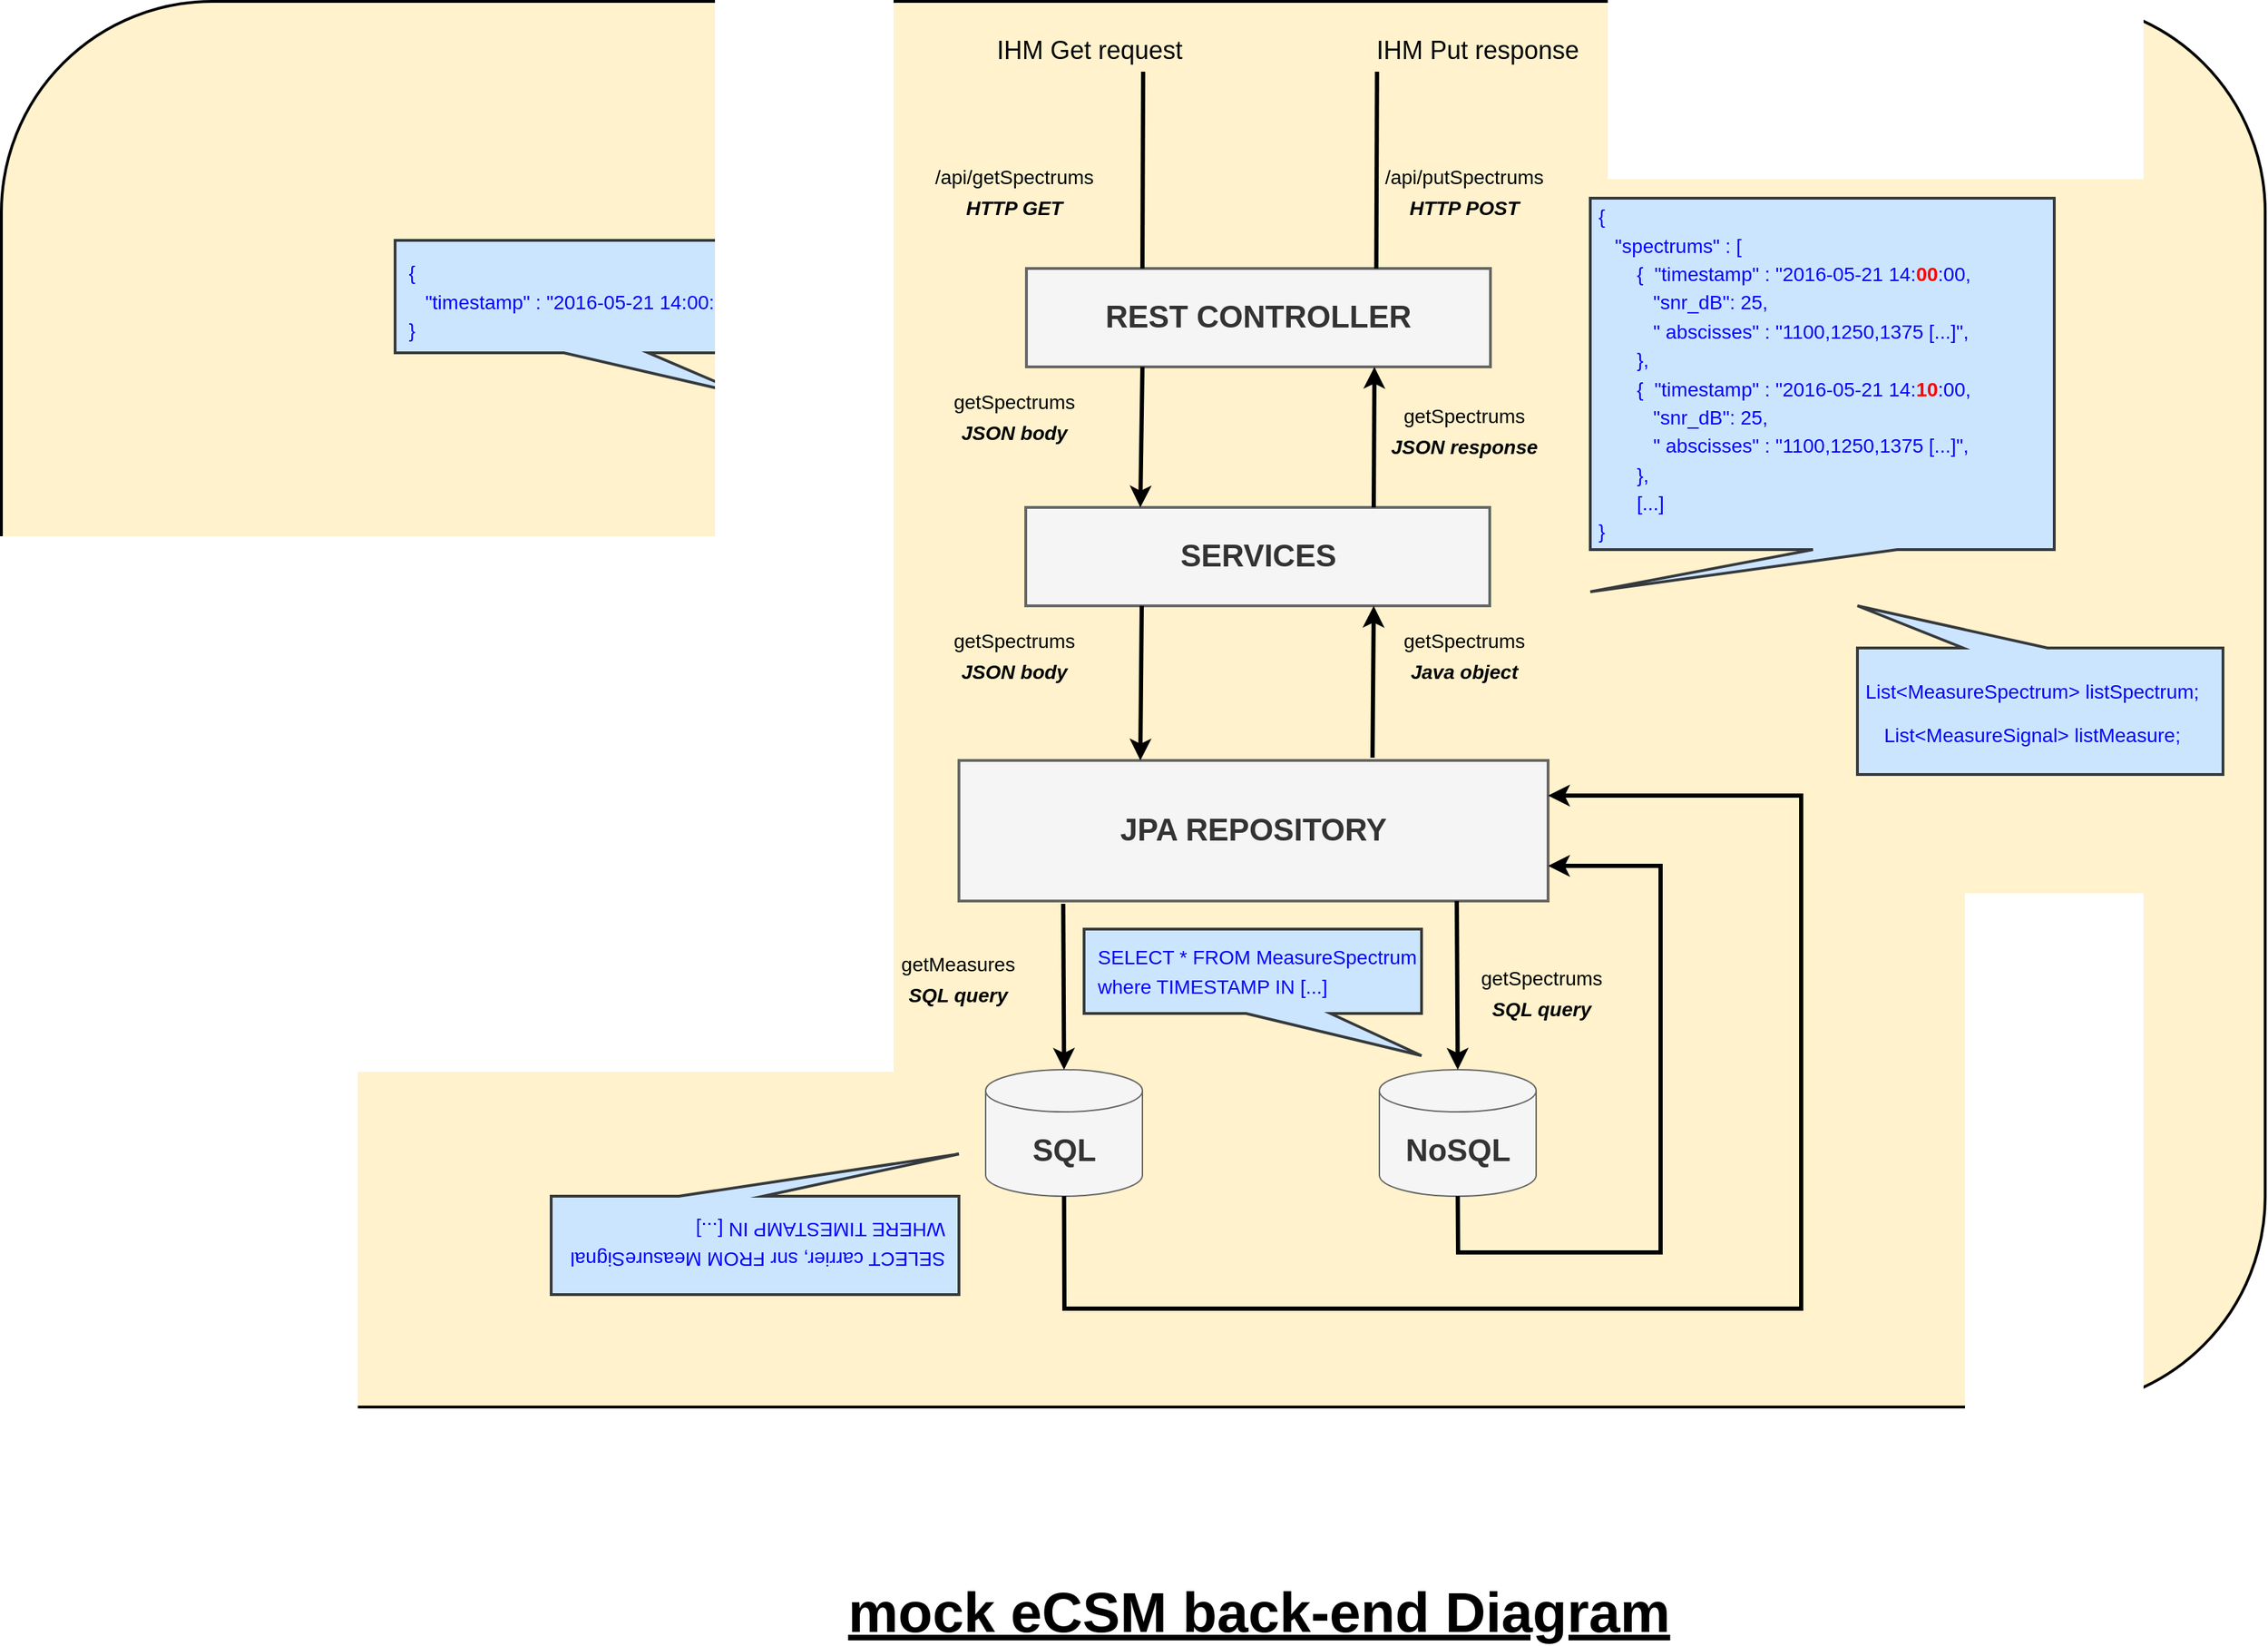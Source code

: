 <mxfile version="17.4.1" type="github">
  <diagram id="vorPppTYI3svFaDWdeqV" name="Page-1">
    <mxGraphModel dx="2903" dy="1072" grid="1" gridSize="10" guides="1" tooltips="1" connect="1" arrows="1" fold="1" page="1" pageScale="1" pageWidth="827" pageHeight="1169" math="0" shadow="0">
      <root>
        <mxCell id="0" />
        <mxCell id="1" parent="0" />
        <mxCell id="96npwc-eBsuGG_UCnPfI-1" value="" style="rounded=1;whiteSpace=wrap;html=1;strokeColor=#000000;strokeWidth=2;fillColor=#fff2cc;" vertex="1" parent="1">
          <mxGeometry x="-480" y="70" width="1610" height="1000" as="geometry" />
        </mxCell>
        <mxCell id="96npwc-eBsuGG_UCnPfI-2" value="&lt;font style=&quot;font-size: 22px&quot;&gt;&lt;b&gt;&lt;font style=&quot;font-size: 22px&quot;&gt;SQL&lt;/font&gt;&lt;/b&gt;&lt;/font&gt;" style="shape=cylinder3;whiteSpace=wrap;html=1;boundedLbl=1;backgroundOutline=1;size=15;fillColor=#f5f5f5;fontColor=#333333;strokeColor=#666666;" vertex="1" parent="1">
          <mxGeometry x="220" y="830" width="111.5" height="90" as="geometry" />
        </mxCell>
        <mxCell id="96npwc-eBsuGG_UCnPfI-3" value="&lt;font style=&quot;font-size: 40px&quot;&gt;&lt;font style=&quot;font-size: 40px&quot;&gt;&lt;u&gt;&lt;b&gt;&lt;font style=&quot;font-size: 40px&quot;&gt;mock eCSM back-end Diagram&lt;/font&gt;&lt;/b&gt;&lt;/u&gt;&lt;br&gt;&lt;/font&gt;&lt;/font&gt;" style="text;html=1;align=center;verticalAlign=middle;resizable=0;points=[];autosize=1;strokeColor=none;fillColor=none;" vertex="1" parent="1">
          <mxGeometry x="114" y="1200" width="600" height="30" as="geometry" />
        </mxCell>
        <mxCell id="96npwc-eBsuGG_UCnPfI-4" value="&lt;b&gt;&lt;font style=&quot;font-size: 22px&quot;&gt;REST CONTROLLER&lt;/font&gt;&lt;/b&gt;" style="rounded=0;whiteSpace=wrap;html=1;strokeWidth=2;fillColor=#f5f5f5;fontColor=#333333;strokeColor=#666666;" vertex="1" parent="1">
          <mxGeometry x="249" y="260" width="330" height="70" as="geometry" />
        </mxCell>
        <mxCell id="96npwc-eBsuGG_UCnPfI-5" value="IHM Get request" style="text;html=1;strokeColor=none;fillColor=none;align=center;verticalAlign=middle;whiteSpace=wrap;rounded=0;fontSize=18;rotation=0;" vertex="1" parent="1">
          <mxGeometry x="174" y="90" width="240" height="30" as="geometry" />
        </mxCell>
        <mxCell id="96npwc-eBsuGG_UCnPfI-6" value="&lt;font style=&quot;font-size: 22px&quot;&gt;&lt;b&gt;&lt;font style=&quot;font-size: 22px&quot;&gt;SERVICES&lt;/font&gt;&lt;/b&gt;&lt;/font&gt;" style="rounded=0;whiteSpace=wrap;html=1;strokeWidth=2;fillColor=#f5f5f5;fontColor=#333333;strokeColor=#666666;" vertex="1" parent="1">
          <mxGeometry x="248.5" y="430" width="330" height="70" as="geometry" />
        </mxCell>
        <mxCell id="96npwc-eBsuGG_UCnPfI-7" value="" style="endArrow=classic;html=1;rounded=0;fontSize=18;strokeWidth=3;exitX=0.25;exitY=1;exitDx=0;exitDy=0;" edge="1" parent="1" source="96npwc-eBsuGG_UCnPfI-4">
          <mxGeometry width="50" height="50" relative="1" as="geometry">
            <mxPoint x="320.5" y="360" as="sourcePoint" />
            <mxPoint x="330" y="430" as="targetPoint" />
          </mxGeometry>
        </mxCell>
        <mxCell id="96npwc-eBsuGG_UCnPfI-8" value="&lt;b&gt;&lt;font style=&quot;font-size: 22px&quot;&gt;JPA REPOSITORY&lt;/font&gt;&lt;/b&gt;" style="rounded=0;whiteSpace=wrap;html=1;strokeWidth=2;fillColor=#f5f5f5;fontColor=#333333;strokeColor=#666666;" vertex="1" parent="1">
          <mxGeometry x="201" y="610" width="419" height="100" as="geometry" />
        </mxCell>
        <mxCell id="96npwc-eBsuGG_UCnPfI-9" value="" style="endArrow=classic;html=1;rounded=0;fontSize=18;strokeWidth=3;exitX=0.25;exitY=1;exitDx=0;exitDy=0;" edge="1" parent="1" source="96npwc-eBsuGG_UCnPfI-6">
          <mxGeometry width="50" height="50" relative="1" as="geometry">
            <mxPoint x="290" y="470" as="sourcePoint" />
            <mxPoint x="330" y="610" as="targetPoint" />
          </mxGeometry>
        </mxCell>
        <mxCell id="96npwc-eBsuGG_UCnPfI-10" value="&lt;div&gt;&lt;font style=&quot;font-size: 14px&quot;&gt;getSpectrums&lt;/font&gt;&lt;/div&gt;&lt;div&gt;&lt;font style=&quot;font-size: 14px&quot;&gt;&lt;b&gt;&lt;i&gt;JSON body&lt;/i&gt;&lt;/b&gt;&lt;br&gt;&lt;/font&gt;&lt;/div&gt;" style="text;html=1;align=center;verticalAlign=middle;resizable=0;points=[];autosize=1;strokeColor=none;fillColor=none;fontSize=18;" vertex="1" parent="1">
          <mxGeometry x="190" y="340" width="100" height="50" as="geometry" />
        </mxCell>
        <mxCell id="96npwc-eBsuGG_UCnPfI-11" value="&lt;div&gt;&lt;font style=&quot;font-size: 14px&quot;&gt;getSpectrums&lt;/font&gt;&lt;/div&gt;&lt;div&gt;&lt;font style=&quot;font-size: 14px&quot;&gt;&lt;b&gt;&lt;i&gt;JSON body&lt;/i&gt;&lt;/b&gt;&lt;br&gt;&lt;/font&gt;&lt;/div&gt;" style="text;html=1;align=center;verticalAlign=middle;resizable=0;points=[];autosize=1;strokeColor=none;fillColor=none;fontSize=18;" vertex="1" parent="1">
          <mxGeometry x="190" y="510" width="100" height="50" as="geometry" />
        </mxCell>
        <mxCell id="96npwc-eBsuGG_UCnPfI-13" value="&lt;div&gt;&lt;font style=&quot;font-size: 14px&quot;&gt;getMeasures&lt;/font&gt;&lt;/div&gt;&lt;div&gt;&lt;font style=&quot;font-size: 14px&quot;&gt;&lt;b&gt;&lt;i&gt;SQL query &lt;br&gt;&lt;/i&gt;&lt;/b&gt;&lt;/font&gt;&lt;/div&gt;" style="text;html=1;align=center;verticalAlign=middle;resizable=0;points=[];autosize=1;strokeColor=none;fillColor=none;fontSize=18;" vertex="1" parent="1">
          <mxGeometry x="150" y="740" width="100" height="50" as="geometry" />
        </mxCell>
        <mxCell id="96npwc-eBsuGG_UCnPfI-15" value="&lt;div&gt;&lt;font style=&quot;font-size: 14px&quot;&gt;getSpectrums&lt;/font&gt;&lt;/div&gt;&lt;div&gt;&lt;font style=&quot;font-size: 14px&quot;&gt;&lt;b&gt;&lt;i&gt;SQL query&lt;br&gt;&lt;/i&gt;&lt;/b&gt;&lt;/font&gt;&lt;/div&gt;" style="text;html=1;align=center;verticalAlign=middle;resizable=0;points=[];autosize=1;strokeColor=none;fillColor=none;fontSize=18;" vertex="1" parent="1">
          <mxGeometry x="565" y="750" width="100" height="50" as="geometry" />
        </mxCell>
        <mxCell id="96npwc-eBsuGG_UCnPfI-16" value="" style="endArrow=classic;html=1;rounded=0;fontSize=18;strokeWidth=3;entryX=0.75;entryY=1;entryDx=0;entryDy=0;exitX=0.702;exitY=-0.02;exitDx=0;exitDy=0;exitPerimeter=0;" edge="1" parent="1" source="96npwc-eBsuGG_UCnPfI-8" target="96npwc-eBsuGG_UCnPfI-6">
          <mxGeometry width="50" height="50" relative="1" as="geometry">
            <mxPoint x="496" y="610" as="sourcePoint" />
            <mxPoint x="350" y="500" as="targetPoint" />
          </mxGeometry>
        </mxCell>
        <mxCell id="96npwc-eBsuGG_UCnPfI-17" value="&lt;div&gt;&lt;font style=&quot;font-size: 14px&quot;&gt;getSpectrums&lt;/font&gt;&lt;/div&gt;&lt;div&gt;&lt;font style=&quot;font-size: 14px&quot;&gt;&lt;b&gt;&lt;i&gt;Java object&lt;br&gt;&lt;/i&gt;&lt;/b&gt;&lt;/font&gt;&lt;/div&gt;" style="text;html=1;align=center;verticalAlign=middle;resizable=0;points=[];autosize=1;strokeColor=none;fillColor=none;fontSize=18;" vertex="1" parent="1">
          <mxGeometry x="510" y="510" width="100" height="50" as="geometry" />
        </mxCell>
        <mxCell id="96npwc-eBsuGG_UCnPfI-18" value="" style="endArrow=classic;html=1;rounded=0;fontSize=18;strokeWidth=3;exitX=0.75;exitY=0;exitDx=0;exitDy=0;entryX=0.75;entryY=1;entryDx=0;entryDy=0;" edge="1" parent="1" source="96npwc-eBsuGG_UCnPfI-6" target="96npwc-eBsuGG_UCnPfI-4">
          <mxGeometry width="50" height="50" relative="1" as="geometry">
            <mxPoint x="490.5" y="430" as="sourcePoint" />
            <mxPoint x="496" y="360" as="targetPoint" />
          </mxGeometry>
        </mxCell>
        <mxCell id="96npwc-eBsuGG_UCnPfI-19" value="&lt;div&gt;&lt;font style=&quot;font-size: 14px&quot;&gt;getSpectrums&lt;/font&gt;&lt;/div&gt;&lt;div&gt;&lt;font style=&quot;font-size: 14px&quot;&gt;&lt;b&gt;&lt;i&gt;JSON response&lt;br&gt;&lt;/i&gt;&lt;/b&gt;&lt;/font&gt;&lt;/div&gt;" style="text;html=1;align=center;verticalAlign=middle;resizable=0;points=[];autosize=1;strokeColor=none;fillColor=none;fontSize=18;" vertex="1" parent="1">
          <mxGeometry x="500" y="350" width="120" height="50" as="geometry" />
        </mxCell>
        <mxCell id="96npwc-eBsuGG_UCnPfI-20" value="&lt;p&gt;&lt;font style=&quot;font-size: 14px&quot; color=&quot;#0000FF&quot;&gt;&lt;br&gt;&lt;/font&gt;&lt;/p&gt;&lt;p&gt;&lt;font style=&quot;font-size: 14px&quot; color=&quot;#0000FF&quot;&gt;&amp;nbsp; {&lt;br&gt;&amp;nbsp; &amp;nbsp;&amp;nbsp; &quot;timestamp&quot; : &quot;2016-05-21 14:00:00;&lt;font style=&quot;font-size: 14px&quot;&gt;&lt;br&gt;&amp;nbsp; }&lt;/font&gt;&lt;br&gt;&lt;/font&gt;&lt;/p&gt;&lt;p style=&quot;font-size: 14px&quot; align=&quot;left&quot;&gt;&lt;font style=&quot;font-size: 14px&quot; color=&quot;#0000FF&quot;&gt;&lt;br&gt;&lt;/font&gt;&lt;/p&gt;" style="shape=callout;whiteSpace=wrap;html=1;perimeter=calloutPerimeter;fontSize=17;strokeColor=#36393d;strokeWidth=2;position2=1;base=60;size=30;position=0.48;fillColor=#cce5ff;align=left;" vertex="1" parent="1">
          <mxGeometry x="-200" y="240" width="250" height="110" as="geometry" />
        </mxCell>
        <mxCell id="96npwc-eBsuGG_UCnPfI-21" value="&lt;p&gt;&lt;font style=&quot;font-size: 14px&quot; color=&quot;#0000FF&quot;&gt;&amp;nbsp; SELECT carrier, snr FROM MeasureSignal &lt;br&gt;&amp;nbsp; WHERE TIMESTAMP IN [...]&lt;br&gt;&lt;/font&gt;&lt;/p&gt;" style="shape=callout;whiteSpace=wrap;html=1;perimeter=calloutPerimeter;fontSize=17;strokeColor=#36393d;strokeWidth=2;position2=0;base=60;size=30;position=0.48;fillColor=#cce5ff;align=left;rotation=-180;" vertex="1" parent="1">
          <mxGeometry x="-89" y="890" width="290" height="100" as="geometry" />
        </mxCell>
        <mxCell id="96npwc-eBsuGG_UCnPfI-22" value="" style="shape=callout;whiteSpace=wrap;html=1;perimeter=calloutPerimeter;fontSize=17;strokeColor=#36393d;strokeWidth=2;position2=1;base=60;size=30;position=0.48;fillColor=#cce5ff;align=left;rotation=-180;" vertex="1" parent="1">
          <mxGeometry x="840" y="500" width="260" height="120" as="geometry" />
        </mxCell>
        <mxCell id="96npwc-eBsuGG_UCnPfI-23" value="&lt;p&gt;&lt;font style=&quot;font-size: 14px&quot; color=&quot;#0000FF&quot;&gt;&amp;nbsp;{&lt;br&gt;&amp;nbsp;&amp;nbsp;&amp;nbsp; &quot;spectrums&quot; : [&lt;br&gt;&amp;nbsp;&amp;nbsp;&amp;nbsp;&amp;nbsp;&amp;nbsp;&amp;nbsp;&amp;nbsp; {&amp;nbsp; &quot;timestamp&quot; : &quot;2016-05-21 14:&lt;b&gt;&lt;font color=&quot;#FF0000&quot;&gt;00&lt;/font&gt;&lt;/b&gt;:00,&lt;br&gt;&amp;nbsp;&amp;nbsp;&amp;nbsp;&amp;nbsp;&amp;nbsp;&amp;nbsp;&amp;nbsp;&amp;nbsp;&amp;nbsp;&amp;nbsp; &quot;snr_dB&quot;: 25,&lt;br&gt;&amp;nbsp;&amp;nbsp;&amp;nbsp;&amp;nbsp;&amp;nbsp;&amp;nbsp;&amp;nbsp;&amp;nbsp;&amp;nbsp;&amp;nbsp; &quot; abscisses&quot; : &quot;1100,1250,1375 [...]&quot;,&lt;br&gt;&amp;nbsp;&amp;nbsp;&amp;nbsp;&amp;nbsp;&amp;nbsp;&amp;nbsp;&amp;nbsp; },&lt;br&gt;&lt;/font&gt;&lt;font style=&quot;font-size: 14px&quot; color=&quot;#0000FF&quot;&gt;&amp;nbsp;&amp;nbsp;&amp;nbsp;&amp;nbsp;&amp;nbsp;&amp;nbsp;&amp;nbsp; {&amp;nbsp; &quot;timestamp&quot; : &quot;2016-05-21 14:&lt;font color=&quot;#FF0000&quot;&gt;&lt;b&gt;10&lt;/b&gt;&lt;/font&gt;:00,&lt;br&gt;&amp;nbsp;&amp;nbsp;&amp;nbsp;&amp;nbsp;&amp;nbsp;&amp;nbsp;&amp;nbsp;&amp;nbsp;&amp;nbsp;&amp;nbsp; &quot;snr_dB&quot;: 25,&lt;br&gt;&amp;nbsp;&amp;nbsp;&amp;nbsp;&amp;nbsp;&amp;nbsp;&amp;nbsp;&amp;nbsp;&amp;nbsp;&amp;nbsp;&amp;nbsp; &quot; abscisses&quot; : &quot;1100,1250,1375 [...]&quot;,&lt;br&gt;&amp;nbsp;&amp;nbsp;&amp;nbsp;&amp;nbsp;&amp;nbsp;&amp;nbsp;&amp;nbsp; }, &lt;br&gt;&amp;nbsp;&amp;nbsp;&amp;nbsp;&amp;nbsp;&amp;nbsp;&amp;nbsp;&amp;nbsp; [...]&lt;br&gt;&amp;nbsp;}&lt;br&gt;&lt;/font&gt;&lt;/p&gt;" style="shape=callout;whiteSpace=wrap;html=1;perimeter=calloutPerimeter;fontSize=17;strokeColor=#36393d;strokeWidth=2;position2=0;base=60;size=30;position=0.48;fillColor=#cce5ff;align=left;" vertex="1" parent="1">
          <mxGeometry x="650" y="210" width="330" height="280" as="geometry" />
        </mxCell>
        <mxCell id="96npwc-eBsuGG_UCnPfI-24" value="&lt;br&gt;&lt;p&gt;&lt;font style=&quot;font-size: 14px&quot; color=&quot;#0000FF&quot;&gt;&amp;nbsp; List&amp;lt;MeasureSpectrum&amp;gt; listSpectrum;&lt;/font&gt;&lt;/p&gt;&lt;p&gt;&lt;font style=&quot;font-size: 14px&quot; color=&quot;#0000FF&quot;&gt;&amp;nbsp; List&amp;lt;MeasureSignal&amp;gt; listMeasure;&lt;br&gt;&lt;/font&gt;&lt;/p&gt;&lt;br&gt;&lt;br&gt;" style="text;html=1;align=center;verticalAlign=middle;resizable=0;points=[];autosize=1;strokeColor=none;fillColor=none;fontSize=14;fontFamily=Helvetica;fontColor=#0000FF;" vertex="1" parent="1">
          <mxGeometry x="830" y="520" width="260" height="130" as="geometry" />
        </mxCell>
        <mxCell id="96npwc-eBsuGG_UCnPfI-25" value="" style="endArrow=none;html=1;rounded=0;fontFamily=Helvetica;fontSize=14;fontColor=#FF0000;strokeWidth=3;entryX=0.25;entryY=0;entryDx=0;entryDy=0;" edge="1" parent="1" target="96npwc-eBsuGG_UCnPfI-4">
          <mxGeometry width="50" height="50" relative="1" as="geometry">
            <mxPoint x="332" y="120" as="sourcePoint" />
            <mxPoint x="460" y="250" as="targetPoint" />
          </mxGeometry>
        </mxCell>
        <mxCell id="96npwc-eBsuGG_UCnPfI-26" value="" style="endArrow=none;html=1;rounded=0;fontFamily=Helvetica;fontSize=14;fontColor=#FF0000;strokeWidth=3;entryX=0.25;entryY=0;entryDx=0;entryDy=0;" edge="1" parent="1">
          <mxGeometry width="50" height="50" relative="1" as="geometry">
            <mxPoint x="498.32" y="120" as="sourcePoint" />
            <mxPoint x="497.82" y="260" as="targetPoint" />
          </mxGeometry>
        </mxCell>
        <mxCell id="96npwc-eBsuGG_UCnPfI-27" value="&lt;div&gt;&lt;font style=&quot;font-size: 14px&quot;&gt;/api/getSpectrums&lt;/font&gt;&lt;/div&gt;&lt;div&gt;&lt;font style=&quot;font-size: 14px&quot;&gt;&lt;i&gt;&lt;b&gt;HTTP GET&lt;/b&gt;&lt;/i&gt;&lt;br&gt;&lt;/font&gt;&lt;/div&gt;" style="text;html=1;align=center;verticalAlign=middle;resizable=0;points=[];autosize=1;strokeColor=none;fillColor=none;fontSize=18;" vertex="1" parent="1">
          <mxGeometry x="175" y="180" width="130" height="50" as="geometry" />
        </mxCell>
        <mxCell id="96npwc-eBsuGG_UCnPfI-28" value="&lt;div&gt;&lt;font style=&quot;font-size: 14px&quot;&gt;/api/putSpectrums&lt;/font&gt;&lt;/div&gt;&lt;div&gt;&lt;font style=&quot;font-size: 14px&quot;&gt;&lt;i&gt;&lt;b&gt;HTTP POST&lt;/b&gt;&lt;/i&gt;&lt;br&gt;&lt;/font&gt;&lt;/div&gt;" style="text;html=1;align=center;verticalAlign=middle;resizable=0;points=[];autosize=1;strokeColor=none;fillColor=none;fontSize=18;" vertex="1" parent="1">
          <mxGeometry x="495" y="180" width="130" height="50" as="geometry" />
        </mxCell>
        <mxCell id="96npwc-eBsuGG_UCnPfI-29" value="IHM Put response" style="text;html=1;strokeColor=none;fillColor=none;align=center;verticalAlign=middle;whiteSpace=wrap;rounded=0;fontSize=18;rotation=0;" vertex="1" parent="1">
          <mxGeometry x="450" y="90" width="240" height="30" as="geometry" />
        </mxCell>
        <mxCell id="96npwc-eBsuGG_UCnPfI-30" value="&lt;p&gt;&lt;font style=&quot;font-size: 14px&quot; color=&quot;#0000FF&quot;&gt;&amp;nbsp; SELECT * FROM MeasureSpectrum&lt;br&gt;&amp;nbsp; where TIMESTAMP IN [...]&lt;/font&gt;&lt;/p&gt;" style="shape=callout;whiteSpace=wrap;html=1;perimeter=calloutPerimeter;fontSize=17;strokeColor=#36393d;strokeWidth=2;position2=1;base=60;size=30;position=0.48;fillColor=#cce5ff;align=left;" vertex="1" parent="1">
          <mxGeometry x="290" y="730" width="240" height="90" as="geometry" />
        </mxCell>
        <mxCell id="96npwc-eBsuGG_UCnPfI-31" value="&lt;font style=&quot;font-size: 22px&quot;&gt;&lt;b&gt;&lt;font style=&quot;font-size: 22px&quot;&gt;NoSQL&lt;/font&gt;&lt;/b&gt;&lt;/font&gt;" style="shape=cylinder3;whiteSpace=wrap;html=1;boundedLbl=1;backgroundOutline=1;size=15;fillColor=#f5f5f5;fontColor=#333333;strokeColor=#666666;" vertex="1" parent="1">
          <mxGeometry x="500" y="830" width="111.5" height="90" as="geometry" />
        </mxCell>
        <mxCell id="96npwc-eBsuGG_UCnPfI-35" value="" style="endArrow=classic;html=1;rounded=0;fontSize=22;entryX=0.5;entryY=0;entryDx=0;entryDy=0;entryPerimeter=0;strokeWidth=3;exitX=0.177;exitY=1.02;exitDx=0;exitDy=0;exitPerimeter=0;" edge="1" parent="1" source="96npwc-eBsuGG_UCnPfI-8" target="96npwc-eBsuGG_UCnPfI-2">
          <mxGeometry width="50" height="50" relative="1" as="geometry">
            <mxPoint x="233" y="710" as="sourcePoint" />
            <mxPoint x="360" y="580" as="targetPoint" />
          </mxGeometry>
        </mxCell>
        <mxCell id="96npwc-eBsuGG_UCnPfI-37" value="" style="endArrow=classic;html=1;rounded=0;fontSize=22;strokeWidth=3;entryX=0.5;entryY=0;entryDx=0;entryDy=0;entryPerimeter=0;exitX=0.845;exitY=1;exitDx=0;exitDy=0;exitPerimeter=0;" edge="1" parent="1" source="96npwc-eBsuGG_UCnPfI-8" target="96npwc-eBsuGG_UCnPfI-31">
          <mxGeometry width="50" height="50" relative="1" as="geometry">
            <mxPoint x="500" y="708.02" as="sourcePoint" />
            <mxPoint x="500" y="830" as="targetPoint" />
          </mxGeometry>
        </mxCell>
        <mxCell id="96npwc-eBsuGG_UCnPfI-50" value="" style="endArrow=classic;html=1;rounded=0;fontSize=22;strokeWidth=3;exitX=0.5;exitY=1;exitDx=0;exitDy=0;exitPerimeter=0;entryX=1;entryY=0.75;entryDx=0;entryDy=0;" edge="1" parent="1" source="96npwc-eBsuGG_UCnPfI-31" target="96npwc-eBsuGG_UCnPfI-8">
          <mxGeometry width="50" height="50" relative="1" as="geometry">
            <mxPoint x="310" y="680" as="sourcePoint" />
            <mxPoint x="360" y="630" as="targetPoint" />
            <Array as="points">
              <mxPoint x="556" y="960" />
              <mxPoint x="700" y="960" />
              <mxPoint x="700" y="685" />
            </Array>
          </mxGeometry>
        </mxCell>
        <mxCell id="96npwc-eBsuGG_UCnPfI-51" value="" style="endArrow=classic;html=1;rounded=0;fontSize=22;strokeWidth=3;exitX=0.5;exitY=1;exitDx=0;exitDy=0;exitPerimeter=0;entryX=1;entryY=0.25;entryDx=0;entryDy=0;" edge="1" parent="1" source="96npwc-eBsuGG_UCnPfI-2" target="96npwc-eBsuGG_UCnPfI-8">
          <mxGeometry width="50" height="50" relative="1" as="geometry">
            <mxPoint x="310" y="680" as="sourcePoint" />
            <mxPoint x="360" y="630" as="targetPoint" />
            <Array as="points">
              <mxPoint x="276" y="1000" />
              <mxPoint x="800" y="1000" />
              <mxPoint x="800" y="635" />
            </Array>
          </mxGeometry>
        </mxCell>
      </root>
    </mxGraphModel>
  </diagram>
</mxfile>
